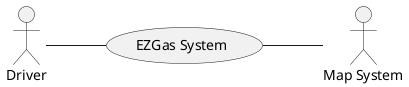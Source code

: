 @startuml
  left to right direction
  actor Driver as a
  actor "Map System" as ms
  a -- ( EZGas System )
  ( EZGas System ) -- ms
@enduml
